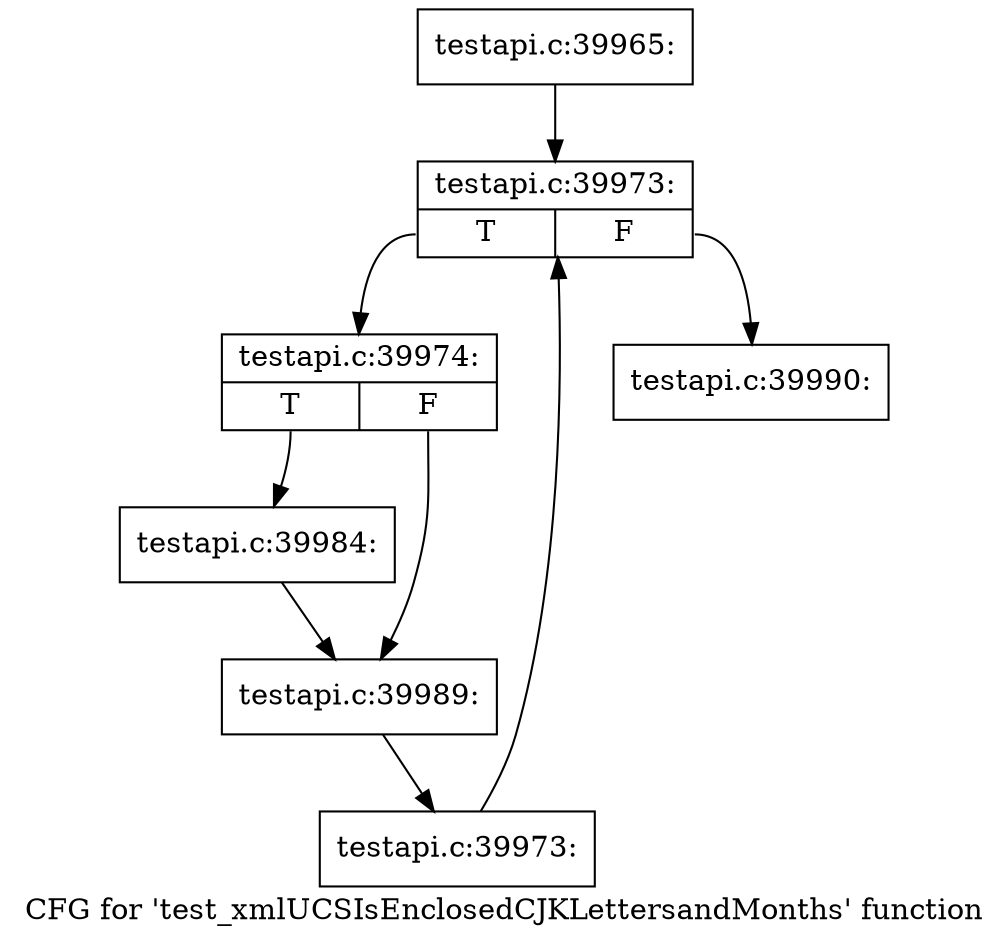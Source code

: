 digraph "CFG for 'test_xmlUCSIsEnclosedCJKLettersandMonths' function" {
	label="CFG for 'test_xmlUCSIsEnclosedCJKLettersandMonths' function";

	Node0x569dab0 [shape=record,label="{testapi.c:39965:}"];
	Node0x569dab0 -> Node0x56a6500;
	Node0x56a6500 [shape=record,label="{testapi.c:39973:|{<s0>T|<s1>F}}"];
	Node0x56a6500:s0 -> Node0x56a67e0;
	Node0x56a6500:s1 -> Node0x56a6360;
	Node0x56a67e0 [shape=record,label="{testapi.c:39974:|{<s0>T|<s1>F}}"];
	Node0x56a67e0:s0 -> Node0x56a7640;
	Node0x56a67e0:s1 -> Node0x56a7e10;
	Node0x56a7640 [shape=record,label="{testapi.c:39984:}"];
	Node0x56a7640 -> Node0x56a7e10;
	Node0x56a7e10 [shape=record,label="{testapi.c:39989:}"];
	Node0x56a7e10 -> Node0x56a6750;
	Node0x56a6750 [shape=record,label="{testapi.c:39973:}"];
	Node0x56a6750 -> Node0x56a6500;
	Node0x56a6360 [shape=record,label="{testapi.c:39990:}"];
}
